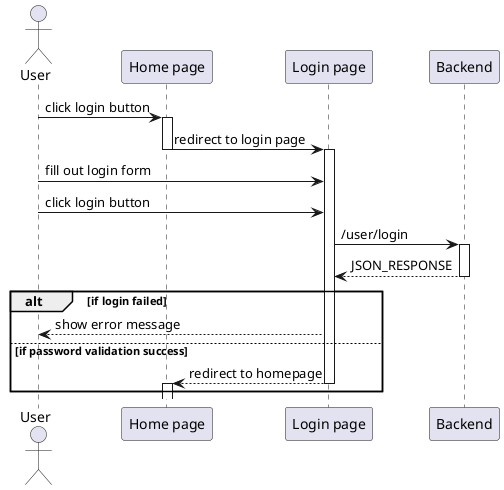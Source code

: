 @startuml login
'autonumber 1.1.1

actor User as u

' Box "front end"
participant "Home page" as home
participant "Login page" as login
' end box

participant "Backend" as be

u -> home++ : click login button
home -> login --++ : redirect to login page
u -> login : fill out login form
u -> login : click login button
login -> be++ : /user/login
login <-- be-- : JSON_RESPONSE
alt if login failed
    u <-- login : show error message
else if password validation success
    home <-- login --++ : redirect to homepage
end



@enduml